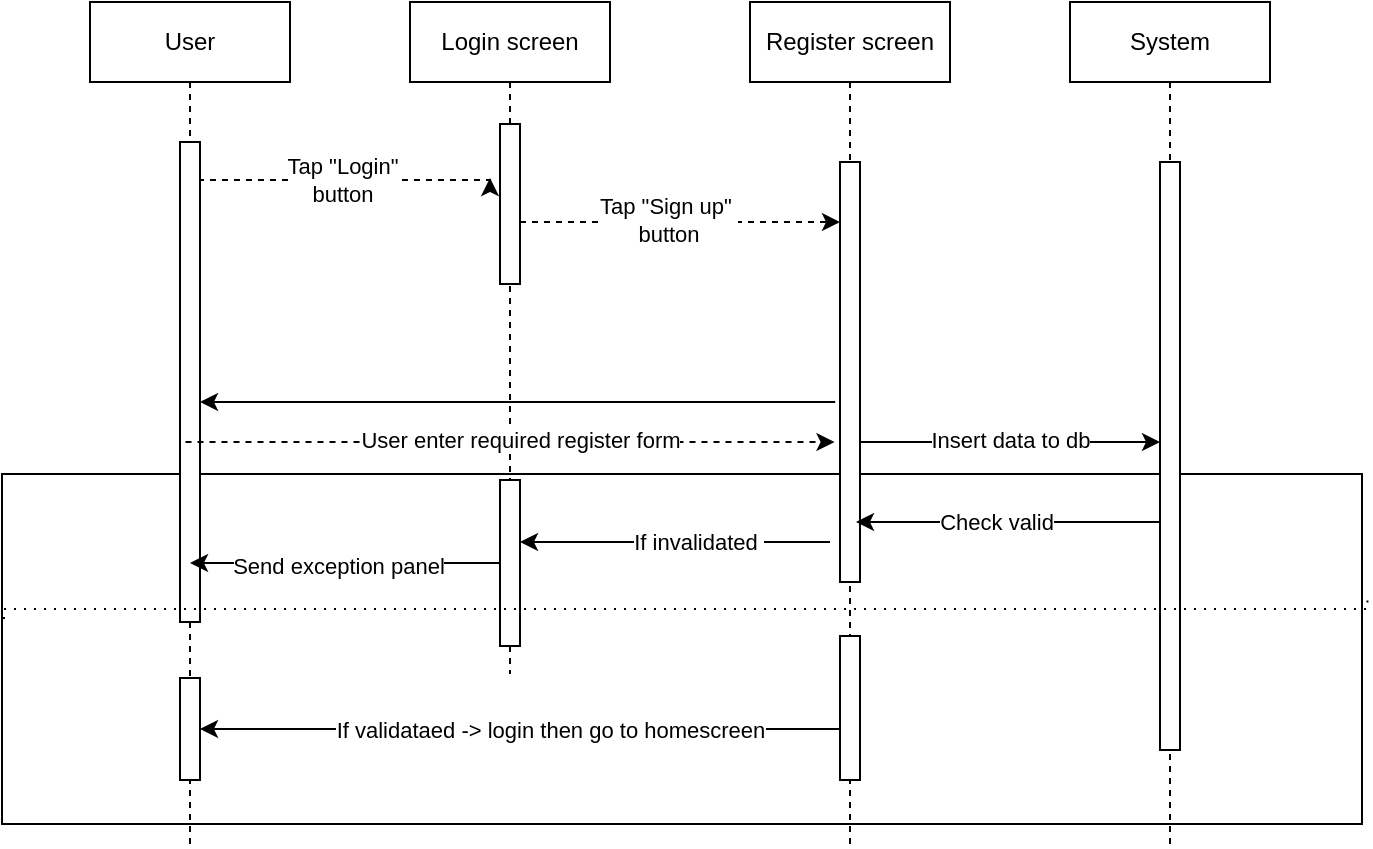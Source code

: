 <mxfile version="22.0.2" type="device">
  <diagram name="Page-1" id="2YBvvXClWsGukQMizWep">
    <mxGraphModel dx="978" dy="578" grid="0" gridSize="10" guides="1" tooltips="1" connect="1" arrows="1" fold="1" page="1" pageScale="1" pageWidth="850" pageHeight="1100" math="0" shadow="0">
      <root>
        <mxCell id="0" />
        <mxCell id="1" parent="0" />
        <mxCell id="tMVJofGhDGt3l2gq_wUM-29" value="" style="rounded=0;whiteSpace=wrap;html=1;fontFamily=Helvetica;fontSize=11;fontColor=default;" parent="1" vertex="1">
          <mxGeometry x="96" y="316" width="680" height="175" as="geometry" />
        </mxCell>
        <mxCell id="aM9ryv3xv72pqoxQDRHE-1" value="User" style="shape=umlLifeline;perimeter=lifelinePerimeter;whiteSpace=wrap;html=1;container=0;dropTarget=0;collapsible=0;recursiveResize=0;outlineConnect=0;portConstraint=eastwest;newEdgeStyle={&quot;edgeStyle&quot;:&quot;elbowEdgeStyle&quot;,&quot;elbow&quot;:&quot;vertical&quot;,&quot;curved&quot;:0,&quot;rounded&quot;:0};" parent="1" vertex="1">
          <mxGeometry x="140" y="80" width="100" height="421" as="geometry" />
        </mxCell>
        <mxCell id="aM9ryv3xv72pqoxQDRHE-2" value="" style="html=1;points=[];perimeter=orthogonalPerimeter;outlineConnect=0;targetShapes=umlLifeline;portConstraint=eastwest;newEdgeStyle={&quot;edgeStyle&quot;:&quot;elbowEdgeStyle&quot;,&quot;elbow&quot;:&quot;vertical&quot;,&quot;curved&quot;:0,&quot;rounded&quot;:0};" parent="aM9ryv3xv72pqoxQDRHE-1" vertex="1">
          <mxGeometry x="45" y="70" width="10" height="240" as="geometry" />
        </mxCell>
        <mxCell id="tMVJofGhDGt3l2gq_wUM-36" value="" style="html=1;points=[];perimeter=orthogonalPerimeter;outlineConnect=0;targetShapes=umlLifeline;portConstraint=eastwest;newEdgeStyle={&quot;edgeStyle&quot;:&quot;elbowEdgeStyle&quot;,&quot;elbow&quot;:&quot;vertical&quot;,&quot;curved&quot;:0,&quot;rounded&quot;:0};" parent="aM9ryv3xv72pqoxQDRHE-1" vertex="1">
          <mxGeometry x="45" y="338" width="10" height="51" as="geometry" />
        </mxCell>
        <mxCell id="aM9ryv3xv72pqoxQDRHE-5" value="Login screen" style="shape=umlLifeline;perimeter=lifelinePerimeter;whiteSpace=wrap;html=1;container=0;dropTarget=0;collapsible=0;recursiveResize=0;outlineConnect=0;portConstraint=eastwest;newEdgeStyle={&quot;edgeStyle&quot;:&quot;elbowEdgeStyle&quot;,&quot;elbow&quot;:&quot;vertical&quot;,&quot;curved&quot;:0,&quot;rounded&quot;:0};" parent="1" vertex="1">
          <mxGeometry x="300" y="80" width="100" height="336" as="geometry" />
        </mxCell>
        <mxCell id="aM9ryv3xv72pqoxQDRHE-6" value="" style="html=1;points=[];perimeter=orthogonalPerimeter;outlineConnect=0;targetShapes=umlLifeline;portConstraint=eastwest;newEdgeStyle={&quot;edgeStyle&quot;:&quot;elbowEdgeStyle&quot;,&quot;elbow&quot;:&quot;vertical&quot;,&quot;curved&quot;:0,&quot;rounded&quot;:0};" parent="aM9ryv3xv72pqoxQDRHE-5" vertex="1">
          <mxGeometry x="45" y="61" width="10" height="80" as="geometry" />
        </mxCell>
        <mxCell id="tMVJofGhDGt3l2gq_wUM-1" value="Register screen" style="shape=umlLifeline;perimeter=lifelinePerimeter;whiteSpace=wrap;html=1;container=0;dropTarget=0;collapsible=0;recursiveResize=0;outlineConnect=0;portConstraint=eastwest;newEdgeStyle={&quot;edgeStyle&quot;:&quot;elbowEdgeStyle&quot;,&quot;elbow&quot;:&quot;vertical&quot;,&quot;curved&quot;:0,&quot;rounded&quot;:0};" parent="1" vertex="1">
          <mxGeometry x="470" y="80" width="100" height="422" as="geometry" />
        </mxCell>
        <mxCell id="tMVJofGhDGt3l2gq_wUM-2" value="" style="html=1;points=[];perimeter=orthogonalPerimeter;outlineConnect=0;targetShapes=umlLifeline;portConstraint=eastwest;newEdgeStyle={&quot;edgeStyle&quot;:&quot;elbowEdgeStyle&quot;,&quot;elbow&quot;:&quot;vertical&quot;,&quot;curved&quot;:0,&quot;rounded&quot;:0};" parent="tMVJofGhDGt3l2gq_wUM-1" vertex="1">
          <mxGeometry x="45" y="80" width="10" height="210" as="geometry" />
        </mxCell>
        <mxCell id="tMVJofGhDGt3l2gq_wUM-35" value="" style="html=1;points=[];perimeter=orthogonalPerimeter;outlineConnect=0;targetShapes=umlLifeline;portConstraint=eastwest;newEdgeStyle={&quot;edgeStyle&quot;:&quot;elbowEdgeStyle&quot;,&quot;elbow&quot;:&quot;vertical&quot;,&quot;curved&quot;:0,&quot;rounded&quot;:0};" parent="tMVJofGhDGt3l2gq_wUM-1" vertex="1">
          <mxGeometry x="45" y="317" width="10" height="72" as="geometry" />
        </mxCell>
        <mxCell id="tMVJofGhDGt3l2gq_wUM-4" value="System" style="shape=umlLifeline;perimeter=lifelinePerimeter;whiteSpace=wrap;html=1;container=0;dropTarget=0;collapsible=0;recursiveResize=0;outlineConnect=0;portConstraint=eastwest;newEdgeStyle={&quot;edgeStyle&quot;:&quot;elbowEdgeStyle&quot;,&quot;elbow&quot;:&quot;vertical&quot;,&quot;curved&quot;:0,&quot;rounded&quot;:0};" parent="1" vertex="1">
          <mxGeometry x="630" y="80" width="100" height="422" as="geometry" />
        </mxCell>
        <mxCell id="tMVJofGhDGt3l2gq_wUM-5" value="" style="html=1;points=[];perimeter=orthogonalPerimeter;outlineConnect=0;targetShapes=umlLifeline;portConstraint=eastwest;newEdgeStyle={&quot;edgeStyle&quot;:&quot;elbowEdgeStyle&quot;,&quot;elbow&quot;:&quot;vertical&quot;,&quot;curved&quot;:0,&quot;rounded&quot;:0};" parent="tMVJofGhDGt3l2gq_wUM-4" vertex="1">
          <mxGeometry x="45" y="80" width="10" height="294" as="geometry" />
        </mxCell>
        <mxCell id="tMVJofGhDGt3l2gq_wUM-6" style="edgeStyle=elbowEdgeStyle;rounded=0;orthogonalLoop=1;jettySize=auto;html=1;elbow=vertical;curved=0;dashed=1;" parent="1" edge="1">
          <mxGeometry relative="1" as="geometry">
            <mxPoint x="195" y="170.003" as="sourcePoint" />
            <mxPoint x="340" y="168" as="targetPoint" />
          </mxGeometry>
        </mxCell>
        <mxCell id="tMVJofGhDGt3l2gq_wUM-9" value="Tap &quot;Login&quot;&lt;br&gt;button" style="edgeLabel;html=1;align=center;verticalAlign=middle;resizable=0;points=[];fontSize=11;fontFamily=Helvetica;fontColor=default;" parent="tMVJofGhDGt3l2gq_wUM-6" vertex="1" connectable="0">
          <mxGeometry x="-0.267" y="-3" relative="1" as="geometry">
            <mxPoint x="18" y="-3" as="offset" />
          </mxGeometry>
        </mxCell>
        <mxCell id="tMVJofGhDGt3l2gq_wUM-10" style="edgeStyle=elbowEdgeStyle;shape=connector;curved=0;rounded=0;orthogonalLoop=1;jettySize=auto;elbow=vertical;html=1;dashed=1;labelBackgroundColor=default;strokeColor=default;align=center;verticalAlign=middle;fontFamily=Helvetica;fontSize=11;fontColor=default;endArrow=classic;" parent="1" target="tMVJofGhDGt3l2gq_wUM-2" edge="1">
          <mxGeometry relative="1" as="geometry">
            <mxPoint x="355" y="190.003" as="sourcePoint" />
            <mxPoint x="510" y="190" as="targetPoint" />
          </mxGeometry>
        </mxCell>
        <mxCell id="tMVJofGhDGt3l2gq_wUM-11" value="Tap &quot;Sign up&quot;&amp;nbsp;&lt;br&gt;button" style="edgeLabel;html=1;align=center;verticalAlign=middle;resizable=0;points=[];fontSize=11;fontFamily=Helvetica;fontColor=default;" parent="tMVJofGhDGt3l2gq_wUM-10" vertex="1" connectable="0">
          <mxGeometry x="-0.082" y="1" relative="1" as="geometry">
            <mxPoint as="offset" />
          </mxGeometry>
        </mxCell>
        <mxCell id="tMVJofGhDGt3l2gq_wUM-12" style="edgeStyle=elbowEdgeStyle;curved=0;rounded=0;orthogonalLoop=1;jettySize=auto;elbow=vertical;html=1;labelBackgroundColor=default;strokeColor=default;align=center;verticalAlign=middle;fontFamily=Helvetica;fontSize=11;fontColor=default;endArrow=classic;" parent="1" target="aM9ryv3xv72pqoxQDRHE-2" edge="1">
          <mxGeometry relative="1" as="geometry">
            <mxPoint x="512.59" y="280.003" as="sourcePoint" />
            <mxPoint x="200" y="280" as="targetPoint" />
          </mxGeometry>
        </mxCell>
        <mxCell id="tMVJofGhDGt3l2gq_wUM-13" style="edgeStyle=elbowEdgeStyle;shape=connector;curved=0;rounded=0;orthogonalLoop=1;jettySize=auto;elbow=vertical;html=1;dashed=1;labelBackgroundColor=default;strokeColor=default;align=center;verticalAlign=middle;fontFamily=Helvetica;fontSize=11;fontColor=default;endArrow=classic;" parent="1" edge="1">
          <mxGeometry relative="1" as="geometry">
            <mxPoint x="187.75" y="300.003" as="sourcePoint" />
            <mxPoint x="512.25" y="300.003" as="targetPoint" />
          </mxGeometry>
        </mxCell>
        <mxCell id="tMVJofGhDGt3l2gq_wUM-14" value="User enter required register form" style="edgeLabel;html=1;align=center;verticalAlign=middle;resizable=0;points=[];fontSize=11;fontFamily=Helvetica;fontColor=default;" parent="tMVJofGhDGt3l2gq_wUM-13" vertex="1" connectable="0">
          <mxGeometry x="0.049" y="1" relative="1" as="geometry">
            <mxPoint x="-3" as="offset" />
          </mxGeometry>
        </mxCell>
        <mxCell id="tMVJofGhDGt3l2gq_wUM-15" style="edgeStyle=elbowEdgeStyle;shape=connector;curved=0;rounded=0;orthogonalLoop=1;jettySize=auto;elbow=horizontal;html=1;labelBackgroundColor=default;strokeColor=default;align=center;verticalAlign=middle;fontFamily=Helvetica;fontSize=11;fontColor=default;endArrow=classic;" parent="1" edge="1">
          <mxGeometry relative="1" as="geometry">
            <mxPoint x="525.0" y="300.003" as="sourcePoint" />
            <mxPoint x="675.0" y="300.003" as="targetPoint" />
          </mxGeometry>
        </mxCell>
        <mxCell id="tMVJofGhDGt3l2gq_wUM-16" value="Insert data to db" style="edgeLabel;html=1;align=center;verticalAlign=middle;resizable=0;points=[];fontSize=11;fontFamily=Helvetica;fontColor=default;" parent="tMVJofGhDGt3l2gq_wUM-15" vertex="1" connectable="0">
          <mxGeometry x="-0.138" y="1" relative="1" as="geometry">
            <mxPoint x="10" as="offset" />
          </mxGeometry>
        </mxCell>
        <mxCell id="tMVJofGhDGt3l2gq_wUM-17" style="edgeStyle=elbowEdgeStyle;shape=connector;curved=0;rounded=0;orthogonalLoop=1;jettySize=auto;elbow=horizontal;html=1;labelBackgroundColor=default;strokeColor=default;align=center;verticalAlign=middle;fontFamily=Helvetica;fontSize=11;fontColor=default;endArrow=classic;" parent="1" edge="1">
          <mxGeometry relative="1" as="geometry">
            <mxPoint x="675.0" y="340.033" as="sourcePoint" />
            <mxPoint x="523" y="340" as="targetPoint" />
          </mxGeometry>
        </mxCell>
        <mxCell id="tMVJofGhDGt3l2gq_wUM-18" value="Check valid" style="edgeLabel;html=1;align=center;verticalAlign=middle;resizable=0;points=[];fontSize=11;fontFamily=Helvetica;fontColor=default;" parent="tMVJofGhDGt3l2gq_wUM-17" vertex="1" connectable="0">
          <mxGeometry x="0.358" y="1" relative="1" as="geometry">
            <mxPoint x="21" y="-1" as="offset" />
          </mxGeometry>
        </mxCell>
        <mxCell id="tMVJofGhDGt3l2gq_wUM-20" style="edgeStyle=elbowEdgeStyle;shape=connector;curved=0;rounded=0;orthogonalLoop=1;jettySize=auto;elbow=vertical;html=1;labelBackgroundColor=default;strokeColor=default;align=center;verticalAlign=middle;fontFamily=Helvetica;fontSize=11;fontColor=default;endArrow=classic;" parent="1" target="tMVJofGhDGt3l2gq_wUM-26" edge="1">
          <mxGeometry relative="1" as="geometry">
            <mxPoint x="510.0" y="350.003" as="sourcePoint" />
            <mxPoint x="371" y="352" as="targetPoint" />
          </mxGeometry>
        </mxCell>
        <mxCell id="tMVJofGhDGt3l2gq_wUM-21" value="If invalidated&amp;nbsp;" style="edgeLabel;html=1;align=center;verticalAlign=middle;resizable=0;points=[];fontSize=11;fontFamily=Helvetica;fontColor=default;" parent="tMVJofGhDGt3l2gq_wUM-20" vertex="1" connectable="0">
          <mxGeometry x="0.286" y="-1" relative="1" as="geometry">
            <mxPoint x="33" y="1" as="offset" />
          </mxGeometry>
        </mxCell>
        <mxCell id="tMVJofGhDGt3l2gq_wUM-27" style="edgeStyle=elbowEdgeStyle;shape=connector;curved=0;rounded=0;orthogonalLoop=1;jettySize=auto;elbow=vertical;html=1;labelBackgroundColor=default;strokeColor=default;align=center;verticalAlign=middle;fontFamily=Helvetica;fontSize=11;fontColor=default;endArrow=classic;" parent="1" source="tMVJofGhDGt3l2gq_wUM-26" target="aM9ryv3xv72pqoxQDRHE-1" edge="1">
          <mxGeometry relative="1" as="geometry">
            <Array as="points">
              <mxPoint x="199" y="359" />
            </Array>
          </mxGeometry>
        </mxCell>
        <mxCell id="tMVJofGhDGt3l2gq_wUM-28" value="Send exception panel" style="edgeLabel;html=1;align=center;verticalAlign=middle;resizable=0;points=[];fontSize=11;fontFamily=Helvetica;fontColor=default;" parent="tMVJofGhDGt3l2gq_wUM-27" vertex="1" connectable="0">
          <mxGeometry x="0.043" y="1" relative="1" as="geometry">
            <mxPoint as="offset" />
          </mxGeometry>
        </mxCell>
        <mxCell id="tMVJofGhDGt3l2gq_wUM-26" value="" style="html=1;points=[];perimeter=orthogonalPerimeter;outlineConnect=0;targetShapes=umlLifeline;portConstraint=eastwest;newEdgeStyle={&quot;edgeStyle&quot;:&quot;elbowEdgeStyle&quot;,&quot;elbow&quot;:&quot;vertical&quot;,&quot;curved&quot;:0,&quot;rounded&quot;:0};" parent="1" vertex="1">
          <mxGeometry x="345" y="319" width="10" height="83" as="geometry" />
        </mxCell>
        <mxCell id="tMVJofGhDGt3l2gq_wUM-34" style="edgeStyle=elbowEdgeStyle;shape=connector;curved=0;rounded=0;orthogonalLoop=1;jettySize=auto;elbow=vertical;html=1;dashed=1;labelBackgroundColor=default;strokeColor=default;align=center;verticalAlign=middle;fontFamily=Helvetica;fontSize=11;fontColor=default;endArrow=none;entryX=1.004;entryY=0.358;entryDx=0;entryDy=0;entryPerimeter=0;endFill=0;dashPattern=1 4;" parent="1" target="tMVJofGhDGt3l2gq_wUM-29" edge="1">
          <mxGeometry relative="1" as="geometry">
            <mxPoint x="140.862" y="388.0" as="targetPoint" />
            <mxPoint x="97" y="388.5" as="sourcePoint" />
          </mxGeometry>
        </mxCell>
        <mxCell id="tMVJofGhDGt3l2gq_wUM-37" style="edgeStyle=elbowEdgeStyle;shape=connector;curved=0;rounded=0;orthogonalLoop=1;jettySize=auto;elbow=vertical;html=1;labelBackgroundColor=default;strokeColor=default;align=center;verticalAlign=middle;fontFamily=Helvetica;fontSize=11;fontColor=default;endArrow=classic;" parent="1" source="tMVJofGhDGt3l2gq_wUM-35" target="tMVJofGhDGt3l2gq_wUM-36" edge="1">
          <mxGeometry relative="1" as="geometry" />
        </mxCell>
        <mxCell id="tMVJofGhDGt3l2gq_wUM-38" value="If validataed -&amp;gt; login then go to homescreen" style="edgeLabel;html=1;align=center;verticalAlign=middle;resizable=0;points=[];fontSize=11;fontFamily=Helvetica;fontColor=default;" parent="tMVJofGhDGt3l2gq_wUM-37" vertex="1" connectable="0">
          <mxGeometry x="-0.083" y="1" relative="1" as="geometry">
            <mxPoint x="1" y="-1" as="offset" />
          </mxGeometry>
        </mxCell>
      </root>
    </mxGraphModel>
  </diagram>
</mxfile>

